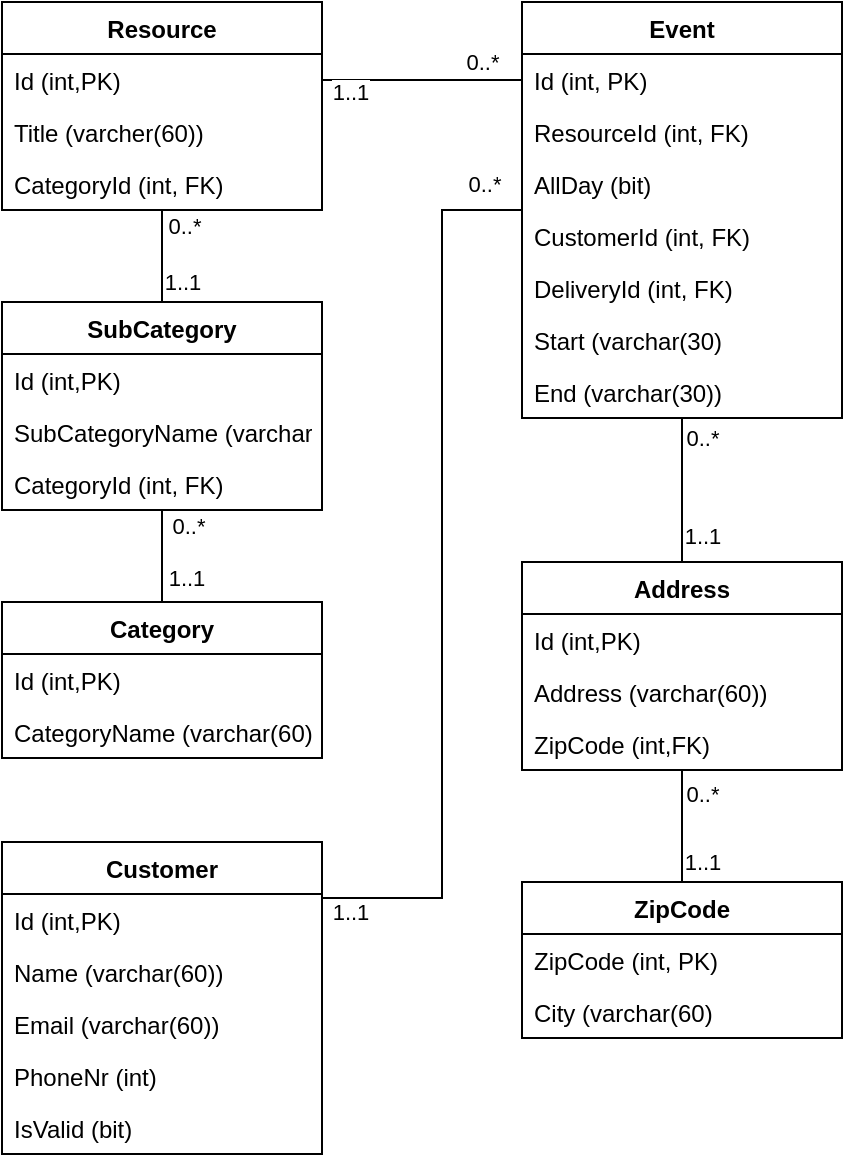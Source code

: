 <mxfile version="14.5.1" type="device"><diagram id="ODrwLDuMEZBnKAqceqp6" name="Side-1"><mxGraphModel dx="1106" dy="803" grid="1" gridSize="10" guides="1" tooltips="1" connect="1" arrows="1" fold="1" page="1" pageScale="1" pageWidth="827" pageHeight="1169" math="0" shadow="0"><root><mxCell id="0"/><mxCell id="1" parent="0"/><mxCell id="oYkIyhpVZ7dvD5AZPAMr-40" value="" style="edgeStyle=orthogonalEdgeStyle;rounded=0;orthogonalLoop=1;jettySize=auto;html=1;endArrow=none;endFill=0;" edge="1" parent="1" source="oYkIyhpVZ7dvD5AZPAMr-4" target="oYkIyhpVZ7dvD5AZPAMr-37"><mxGeometry relative="1" as="geometry"/></mxCell><mxCell id="oYkIyhpVZ7dvD5AZPAMr-54" value="0..*" style="edgeLabel;html=1;align=center;verticalAlign=middle;resizable=0;points=[];" vertex="1" connectable="0" parent="oYkIyhpVZ7dvD5AZPAMr-40"><mxGeometry x="-0.652" y="1" relative="1" as="geometry"><mxPoint x="10" as="offset"/></mxGeometry></mxCell><mxCell id="oYkIyhpVZ7dvD5AZPAMr-55" value="1..1" style="edgeLabel;html=1;align=center;verticalAlign=middle;resizable=0;points=[];" vertex="1" connectable="0" parent="oYkIyhpVZ7dvD5AZPAMr-40"><mxGeometry x="0.565" relative="1" as="geometry"><mxPoint x="10" as="offset"/></mxGeometry></mxCell><mxCell id="oYkIyhpVZ7dvD5AZPAMr-4" value="Resource" style="swimlane;fontStyle=1;align=center;verticalAlign=top;childLayout=stackLayout;horizontal=1;startSize=26;horizontalStack=0;resizeParent=1;resizeParentMax=0;resizeLast=0;collapsible=1;marginBottom=0;" vertex="1" parent="1"><mxGeometry x="200" y="230" width="160" height="104" as="geometry"/></mxCell><mxCell id="oYkIyhpVZ7dvD5AZPAMr-5" value="Id (int,PK)" style="text;strokeColor=none;fillColor=none;align=left;verticalAlign=top;spacingLeft=4;spacingRight=4;overflow=hidden;rotatable=0;points=[[0,0.5],[1,0.5]];portConstraint=eastwest;" vertex="1" parent="oYkIyhpVZ7dvD5AZPAMr-4"><mxGeometry y="26" width="160" height="26" as="geometry"/></mxCell><mxCell id="oYkIyhpVZ7dvD5AZPAMr-9" value="Title (varcher(60))" style="text;strokeColor=none;fillColor=none;align=left;verticalAlign=top;spacingLeft=4;spacingRight=4;overflow=hidden;rotatable=0;points=[[0,0.5],[1,0.5]];portConstraint=eastwest;" vertex="1" parent="oYkIyhpVZ7dvD5AZPAMr-4"><mxGeometry y="52" width="160" height="26" as="geometry"/></mxCell><mxCell id="oYkIyhpVZ7dvD5AZPAMr-41" value="CategoryId (int, FK)" style="text;strokeColor=none;fillColor=none;align=left;verticalAlign=top;spacingLeft=4;spacingRight=4;overflow=hidden;rotatable=0;points=[[0,0.5],[1,0.5]];portConstraint=eastwest;" vertex="1" parent="oYkIyhpVZ7dvD5AZPAMr-4"><mxGeometry y="78" width="160" height="26" as="geometry"/></mxCell><mxCell id="oYkIyhpVZ7dvD5AZPAMr-10" value="Event" style="swimlane;fontStyle=1;align=center;verticalAlign=top;childLayout=stackLayout;horizontal=1;startSize=26;horizontalStack=0;resizeParent=1;resizeParentMax=0;resizeLast=0;collapsible=1;marginBottom=0;" vertex="1" parent="1"><mxGeometry x="460" y="230" width="160" height="208" as="geometry"/></mxCell><mxCell id="oYkIyhpVZ7dvD5AZPAMr-11" value="Id (int, PK)" style="text;strokeColor=none;fillColor=none;align=left;verticalAlign=top;spacingLeft=4;spacingRight=4;overflow=hidden;rotatable=0;points=[[0,0.5],[1,0.5]];portConstraint=eastwest;" vertex="1" parent="oYkIyhpVZ7dvD5AZPAMr-10"><mxGeometry y="26" width="160" height="26" as="geometry"/></mxCell><mxCell id="oYkIyhpVZ7dvD5AZPAMr-12" value="ResourceId (int, FK)" style="text;strokeColor=none;fillColor=none;align=left;verticalAlign=top;spacingLeft=4;spacingRight=4;overflow=hidden;rotatable=0;points=[[0,0.5],[1,0.5]];portConstraint=eastwest;" vertex="1" parent="oYkIyhpVZ7dvD5AZPAMr-10"><mxGeometry y="52" width="160" height="26" as="geometry"/></mxCell><mxCell id="oYkIyhpVZ7dvD5AZPAMr-13" value="AllDay (bit)" style="text;strokeColor=none;fillColor=none;align=left;verticalAlign=top;spacingLeft=4;spacingRight=4;overflow=hidden;rotatable=0;points=[[0,0.5],[1,0.5]];portConstraint=eastwest;" vertex="1" parent="oYkIyhpVZ7dvD5AZPAMr-10"><mxGeometry y="78" width="160" height="26" as="geometry"/></mxCell><mxCell id="oYkIyhpVZ7dvD5AZPAMr-14" value="CustomerId (int, FK)" style="text;strokeColor=none;fillColor=none;align=left;verticalAlign=top;spacingLeft=4;spacingRight=4;overflow=hidden;rotatable=0;points=[[0,0.5],[1,0.5]];portConstraint=eastwest;" vertex="1" parent="oYkIyhpVZ7dvD5AZPAMr-10"><mxGeometry y="104" width="160" height="26" as="geometry"/></mxCell><mxCell id="oYkIyhpVZ7dvD5AZPAMr-31" value="DeliveryId (int, FK)" style="text;strokeColor=none;fillColor=none;align=left;verticalAlign=top;spacingLeft=4;spacingRight=4;overflow=hidden;rotatable=0;points=[[0,0.5],[1,0.5]];portConstraint=eastwest;" vertex="1" parent="oYkIyhpVZ7dvD5AZPAMr-10"><mxGeometry y="130" width="160" height="26" as="geometry"/></mxCell><mxCell id="oYkIyhpVZ7dvD5AZPAMr-15" value="Start (varchar(30)" style="text;strokeColor=none;fillColor=none;align=left;verticalAlign=top;spacingLeft=4;spacingRight=4;overflow=hidden;rotatable=0;points=[[0,0.5],[1,0.5]];portConstraint=eastwest;" vertex="1" parent="oYkIyhpVZ7dvD5AZPAMr-10"><mxGeometry y="156" width="160" height="26" as="geometry"/></mxCell><mxCell id="oYkIyhpVZ7dvD5AZPAMr-16" value="End (varchar(30))" style="text;strokeColor=none;fillColor=none;align=left;verticalAlign=top;spacingLeft=4;spacingRight=4;overflow=hidden;rotatable=0;points=[[0,0.5],[1,0.5]];portConstraint=eastwest;" vertex="1" parent="oYkIyhpVZ7dvD5AZPAMr-10"><mxGeometry y="182" width="160" height="26" as="geometry"/></mxCell><mxCell id="oYkIyhpVZ7dvD5AZPAMr-17" value="Customer" style="swimlane;fontStyle=1;align=center;verticalAlign=top;childLayout=stackLayout;horizontal=1;startSize=26;horizontalStack=0;resizeParent=1;resizeParentMax=0;resizeLast=0;collapsible=1;marginBottom=0;" vertex="1" parent="1"><mxGeometry x="200" y="650" width="160" height="156" as="geometry"/></mxCell><mxCell id="oYkIyhpVZ7dvD5AZPAMr-18" value="Id (int,PK)" style="text;strokeColor=none;fillColor=none;align=left;verticalAlign=top;spacingLeft=4;spacingRight=4;overflow=hidden;rotatable=0;points=[[0,0.5],[1,0.5]];portConstraint=eastwest;" vertex="1" parent="oYkIyhpVZ7dvD5AZPAMr-17"><mxGeometry y="26" width="160" height="26" as="geometry"/></mxCell><mxCell id="oYkIyhpVZ7dvD5AZPAMr-19" value="Name (varchar(60))&#10;" style="text;strokeColor=none;fillColor=none;align=left;verticalAlign=top;spacingLeft=4;spacingRight=4;overflow=hidden;rotatable=0;points=[[0,0.5],[1,0.5]];portConstraint=eastwest;" vertex="1" parent="oYkIyhpVZ7dvD5AZPAMr-17"><mxGeometry y="52" width="160" height="26" as="geometry"/></mxCell><mxCell id="oYkIyhpVZ7dvD5AZPAMr-21" value="Email (varchar(60))" style="text;strokeColor=none;fillColor=none;align=left;verticalAlign=top;spacingLeft=4;spacingRight=4;overflow=hidden;rotatable=0;points=[[0,0.5],[1,0.5]];portConstraint=eastwest;" vertex="1" parent="oYkIyhpVZ7dvD5AZPAMr-17"><mxGeometry y="78" width="160" height="26" as="geometry"/></mxCell><mxCell id="oYkIyhpVZ7dvD5AZPAMr-36" value="PhoneNr (int)" style="text;strokeColor=none;fillColor=none;align=left;verticalAlign=top;spacingLeft=4;spacingRight=4;overflow=hidden;rotatable=0;points=[[0,0.5],[1,0.5]];portConstraint=eastwest;" vertex="1" parent="oYkIyhpVZ7dvD5AZPAMr-17"><mxGeometry y="104" width="160" height="26" as="geometry"/></mxCell><mxCell id="oYkIyhpVZ7dvD5AZPAMr-20" value="IsValid (bit)" style="text;strokeColor=none;fillColor=none;align=left;verticalAlign=top;spacingLeft=4;spacingRight=4;overflow=hidden;rotatable=0;points=[[0,0.5],[1,0.5]];portConstraint=eastwest;" vertex="1" parent="oYkIyhpVZ7dvD5AZPAMr-17"><mxGeometry y="130" width="160" height="26" as="geometry"/></mxCell><mxCell id="oYkIyhpVZ7dvD5AZPAMr-30" value="" style="edgeStyle=orthogonalEdgeStyle;rounded=0;orthogonalLoop=1;jettySize=auto;html=1;endArrow=none;endFill=0;" edge="1" parent="1" source="oYkIyhpVZ7dvD5AZPAMr-22" target="oYkIyhpVZ7dvD5AZPAMr-26"><mxGeometry relative="1" as="geometry"/></mxCell><mxCell id="oYkIyhpVZ7dvD5AZPAMr-48" value="0..*" style="edgeLabel;html=1;align=center;verticalAlign=middle;resizable=0;points=[];" vertex="1" connectable="0" parent="oYkIyhpVZ7dvD5AZPAMr-30"><mxGeometry x="-0.393" y="2" relative="1" as="geometry"><mxPoint x="8" y="-5" as="offset"/></mxGeometry></mxCell><mxCell id="oYkIyhpVZ7dvD5AZPAMr-49" value="1..1" style="edgeLabel;html=1;align=center;verticalAlign=middle;resizable=0;points=[];" vertex="1" connectable="0" parent="oYkIyhpVZ7dvD5AZPAMr-30"><mxGeometry x="0.429" y="3" relative="1" as="geometry"><mxPoint x="7" y="6" as="offset"/></mxGeometry></mxCell><mxCell id="oYkIyhpVZ7dvD5AZPAMr-22" value="Address" style="swimlane;fontStyle=1;align=center;verticalAlign=top;childLayout=stackLayout;horizontal=1;startSize=26;horizontalStack=0;resizeParent=1;resizeParentMax=0;resizeLast=0;collapsible=1;marginBottom=0;" vertex="1" parent="1"><mxGeometry x="460" y="510" width="160" height="104" as="geometry"/></mxCell><mxCell id="oYkIyhpVZ7dvD5AZPAMr-23" value="Id (int,PK)" style="text;strokeColor=none;fillColor=none;align=left;verticalAlign=top;spacingLeft=4;spacingRight=4;overflow=hidden;rotatable=0;points=[[0,0.5],[1,0.5]];portConstraint=eastwest;" vertex="1" parent="oYkIyhpVZ7dvD5AZPAMr-22"><mxGeometry y="26" width="160" height="26" as="geometry"/></mxCell><mxCell id="oYkIyhpVZ7dvD5AZPAMr-24" value="Address (varchar(60))" style="text;strokeColor=none;fillColor=none;align=left;verticalAlign=top;spacingLeft=4;spacingRight=4;overflow=hidden;rotatable=0;points=[[0,0.5],[1,0.5]];portConstraint=eastwest;" vertex="1" parent="oYkIyhpVZ7dvD5AZPAMr-22"><mxGeometry y="52" width="160" height="26" as="geometry"/></mxCell><mxCell id="oYkIyhpVZ7dvD5AZPAMr-25" value="ZipCode (int,FK)" style="text;strokeColor=none;fillColor=none;align=left;verticalAlign=top;spacingLeft=4;spacingRight=4;overflow=hidden;rotatable=0;points=[[0,0.5],[1,0.5]];portConstraint=eastwest;" vertex="1" parent="oYkIyhpVZ7dvD5AZPAMr-22"><mxGeometry y="78" width="160" height="26" as="geometry"/></mxCell><mxCell id="oYkIyhpVZ7dvD5AZPAMr-26" value="ZipCode" style="swimlane;fontStyle=1;align=center;verticalAlign=top;childLayout=stackLayout;horizontal=1;startSize=26;horizontalStack=0;resizeParent=1;resizeParentMax=0;resizeLast=0;collapsible=1;marginBottom=0;" vertex="1" parent="1"><mxGeometry x="460" y="670" width="160" height="78" as="geometry"/></mxCell><mxCell id="oYkIyhpVZ7dvD5AZPAMr-27" value="ZipCode (int, PK)" style="text;strokeColor=none;fillColor=none;align=left;verticalAlign=top;spacingLeft=4;spacingRight=4;overflow=hidden;rotatable=0;points=[[0,0.5],[1,0.5]];portConstraint=eastwest;" vertex="1" parent="oYkIyhpVZ7dvD5AZPAMr-26"><mxGeometry y="26" width="160" height="26" as="geometry"/></mxCell><mxCell id="oYkIyhpVZ7dvD5AZPAMr-28" value="City (varchar(60)" style="text;strokeColor=none;fillColor=none;align=left;verticalAlign=top;spacingLeft=4;spacingRight=4;overflow=hidden;rotatable=0;points=[[0,0.5],[1,0.5]];portConstraint=eastwest;" vertex="1" parent="oYkIyhpVZ7dvD5AZPAMr-26"><mxGeometry y="52" width="160" height="26" as="geometry"/></mxCell><mxCell id="oYkIyhpVZ7dvD5AZPAMr-32" value="" style="edgeStyle=orthogonalEdgeStyle;rounded=0;orthogonalLoop=1;jettySize=auto;html=1;endArrow=none;endFill=0;" edge="1" parent="1" source="oYkIyhpVZ7dvD5AZPAMr-10" target="oYkIyhpVZ7dvD5AZPAMr-22"><mxGeometry relative="1" as="geometry"><mxPoint x="540" y="624" as="sourcePoint"/><mxPoint x="540" y="680" as="targetPoint"/></mxGeometry></mxCell><mxCell id="oYkIyhpVZ7dvD5AZPAMr-35" value="1..1" style="edgeLabel;html=1;align=center;verticalAlign=middle;resizable=0;points=[];" vertex="1" connectable="0" parent="oYkIyhpVZ7dvD5AZPAMr-32"><mxGeometry x="-0.306" y="2" relative="1" as="geometry"><mxPoint x="8" y="34" as="offset"/></mxGeometry></mxCell><mxCell id="oYkIyhpVZ7dvD5AZPAMr-47" value="0..*" style="edgeLabel;html=1;align=center;verticalAlign=middle;resizable=0;points=[];" vertex="1" connectable="0" parent="oYkIyhpVZ7dvD5AZPAMr-32"><mxGeometry x="-0.585" y="2" relative="1" as="geometry"><mxPoint x="8" y="-5" as="offset"/></mxGeometry></mxCell><mxCell id="oYkIyhpVZ7dvD5AZPAMr-33" value="" style="edgeStyle=orthogonalEdgeStyle;rounded=0;orthogonalLoop=1;jettySize=auto;html=1;endArrow=none;endFill=0;" edge="1" parent="1" source="oYkIyhpVZ7dvD5AZPAMr-17" target="oYkIyhpVZ7dvD5AZPAMr-10"><mxGeometry relative="1" as="geometry"><mxPoint x="540" y="448" as="sourcePoint"/><mxPoint x="540" y="520" as="targetPoint"/><Array as="points"><mxPoint x="420" y="678"/><mxPoint x="420" y="334"/></Array></mxGeometry></mxCell><mxCell id="oYkIyhpVZ7dvD5AZPAMr-50" value="0..*" style="edgeLabel;html=1;align=center;verticalAlign=middle;resizable=0;points=[];" vertex="1" connectable="0" parent="oYkIyhpVZ7dvD5AZPAMr-33"><mxGeometry x="0.898" y="-1" relative="1" as="geometry"><mxPoint x="3" y="-14" as="offset"/></mxGeometry></mxCell><mxCell id="oYkIyhpVZ7dvD5AZPAMr-51" value="1..1" style="edgeLabel;html=1;align=center;verticalAlign=middle;resizable=0;points=[];" vertex="1" connectable="0" parent="oYkIyhpVZ7dvD5AZPAMr-33"><mxGeometry x="-0.937" y="-2" relative="1" as="geometry"><mxPoint y="5" as="offset"/></mxGeometry></mxCell><mxCell id="oYkIyhpVZ7dvD5AZPAMr-34" value="" style="edgeStyle=orthogonalEdgeStyle;rounded=0;orthogonalLoop=1;jettySize=auto;html=1;endArrow=none;endFill=0;entryX=0;entryY=0.5;entryDx=0;entryDy=0;exitX=1;exitY=0.5;exitDx=0;exitDy=0;" edge="1" parent="1" source="oYkIyhpVZ7dvD5AZPAMr-5" target="oYkIyhpVZ7dvD5AZPAMr-11"><mxGeometry relative="1" as="geometry"><mxPoint x="360" y="572" as="sourcePoint"/><mxPoint x="420" y="269" as="targetPoint"/></mxGeometry></mxCell><mxCell id="oYkIyhpVZ7dvD5AZPAMr-52" value="1..1" style="edgeLabel;html=1;align=center;verticalAlign=middle;resizable=0;points=[];" vertex="1" connectable="0" parent="oYkIyhpVZ7dvD5AZPAMr-34"><mxGeometry x="-0.64" y="-3" relative="1" as="geometry"><mxPoint x="-4" y="3" as="offset"/></mxGeometry></mxCell><mxCell id="oYkIyhpVZ7dvD5AZPAMr-53" value="0..*" style="edgeLabel;html=1;align=center;verticalAlign=middle;resizable=0;points=[];" vertex="1" connectable="0" parent="oYkIyhpVZ7dvD5AZPAMr-34"><mxGeometry x="0.72" relative="1" as="geometry"><mxPoint x="-6" y="-9" as="offset"/></mxGeometry></mxCell><mxCell id="oYkIyhpVZ7dvD5AZPAMr-45" value="" style="edgeStyle=orthogonalEdgeStyle;rounded=0;orthogonalLoop=1;jettySize=auto;html=1;endArrow=none;endFill=0;" edge="1" parent="1" source="oYkIyhpVZ7dvD5AZPAMr-37" target="oYkIyhpVZ7dvD5AZPAMr-42"><mxGeometry relative="1" as="geometry"/></mxCell><mxCell id="oYkIyhpVZ7dvD5AZPAMr-56" value="0..*" style="edgeLabel;html=1;align=center;verticalAlign=middle;resizable=0;points=[];" vertex="1" connectable="0" parent="oYkIyhpVZ7dvD5AZPAMr-45"><mxGeometry x="-0.677" y="3" relative="1" as="geometry"><mxPoint x="10" as="offset"/></mxGeometry></mxCell><mxCell id="oYkIyhpVZ7dvD5AZPAMr-58" value="1..1" style="edgeLabel;html=1;align=center;verticalAlign=middle;resizable=0;points=[];" vertex="1" connectable="0" parent="oYkIyhpVZ7dvD5AZPAMr-45"><mxGeometry x="0.478" y="2" relative="1" as="geometry"><mxPoint x="10" as="offset"/></mxGeometry></mxCell><mxCell id="oYkIyhpVZ7dvD5AZPAMr-37" value="SubCategory" style="swimlane;fontStyle=1;align=center;verticalAlign=top;childLayout=stackLayout;horizontal=1;startSize=26;horizontalStack=0;resizeParent=1;resizeParentMax=0;resizeLast=0;collapsible=1;marginBottom=0;" vertex="1" parent="1"><mxGeometry x="200" y="380" width="160" height="104" as="geometry"/></mxCell><mxCell id="oYkIyhpVZ7dvD5AZPAMr-38" value="Id (int,PK)" style="text;strokeColor=none;fillColor=none;align=left;verticalAlign=top;spacingLeft=4;spacingRight=4;overflow=hidden;rotatable=0;points=[[0,0.5],[1,0.5]];portConstraint=eastwest;" vertex="1" parent="oYkIyhpVZ7dvD5AZPAMr-37"><mxGeometry y="26" width="160" height="26" as="geometry"/></mxCell><mxCell id="oYkIyhpVZ7dvD5AZPAMr-39" value="SubCategoryName (varchar(60))" style="text;strokeColor=none;fillColor=none;align=left;verticalAlign=top;spacingLeft=4;spacingRight=4;overflow=hidden;rotatable=0;points=[[0,0.5],[1,0.5]];portConstraint=eastwest;" vertex="1" parent="oYkIyhpVZ7dvD5AZPAMr-37"><mxGeometry y="52" width="160" height="26" as="geometry"/></mxCell><mxCell id="oYkIyhpVZ7dvD5AZPAMr-46" value="CategoryId (int, FK)" style="text;strokeColor=none;fillColor=none;align=left;verticalAlign=top;spacingLeft=4;spacingRight=4;overflow=hidden;rotatable=0;points=[[0,0.5],[1,0.5]];portConstraint=eastwest;" vertex="1" parent="oYkIyhpVZ7dvD5AZPAMr-37"><mxGeometry y="78" width="160" height="26" as="geometry"/></mxCell><mxCell id="oYkIyhpVZ7dvD5AZPAMr-42" value="Category" style="swimlane;fontStyle=1;align=center;verticalAlign=top;childLayout=stackLayout;horizontal=1;startSize=26;horizontalStack=0;resizeParent=1;resizeParentMax=0;resizeLast=0;collapsible=1;marginBottom=0;" vertex="1" parent="1"><mxGeometry x="200" y="530" width="160" height="78" as="geometry"/></mxCell><mxCell id="oYkIyhpVZ7dvD5AZPAMr-43" value="Id (int,PK)" style="text;strokeColor=none;fillColor=none;align=left;verticalAlign=top;spacingLeft=4;spacingRight=4;overflow=hidden;rotatable=0;points=[[0,0.5],[1,0.5]];portConstraint=eastwest;" vertex="1" parent="oYkIyhpVZ7dvD5AZPAMr-42"><mxGeometry y="26" width="160" height="26" as="geometry"/></mxCell><mxCell id="oYkIyhpVZ7dvD5AZPAMr-44" value="CategoryName (varchar(60))" style="text;strokeColor=none;fillColor=none;align=left;verticalAlign=top;spacingLeft=4;spacingRight=4;overflow=hidden;rotatable=0;points=[[0,0.5],[1,0.5]];portConstraint=eastwest;" vertex="1" parent="oYkIyhpVZ7dvD5AZPAMr-42"><mxGeometry y="52" width="160" height="26" as="geometry"/></mxCell></root></mxGraphModel></diagram></mxfile>